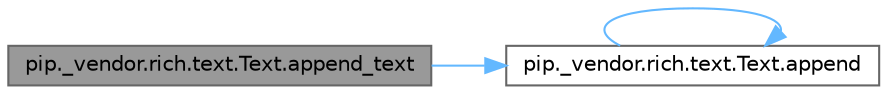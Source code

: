 digraph "pip._vendor.rich.text.Text.append_text"
{
 // LATEX_PDF_SIZE
  bgcolor="transparent";
  edge [fontname=Helvetica,fontsize=10,labelfontname=Helvetica,labelfontsize=10];
  node [fontname=Helvetica,fontsize=10,shape=box,height=0.2,width=0.4];
  rankdir="LR";
  Node1 [id="Node000001",label="pip._vendor.rich.text.Text.append_text",height=0.2,width=0.4,color="gray40", fillcolor="grey60", style="filled", fontcolor="black",tooltip=" "];
  Node1 -> Node2 [id="edge1_Node000001_Node000002",color="steelblue1",style="solid",tooltip=" "];
  Node2 [id="Node000002",label="pip._vendor.rich.text.Text.append",height=0.2,width=0.4,color="grey40", fillcolor="white", style="filled",URL="$classpip_1_1__vendor_1_1rich_1_1text_1_1_text.html#ac50e796231ea0bcbefd7fdda378ae2d0",tooltip=" "];
  Node2 -> Node2 [id="edge2_Node000002_Node000002",color="steelblue1",style="solid",tooltip=" "];
}
